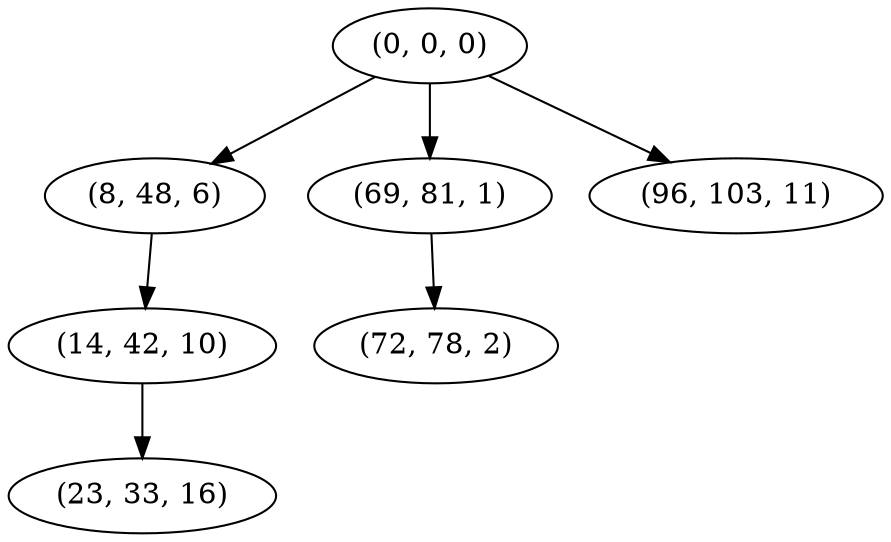 digraph tree {
    "(0, 0, 0)";
    "(8, 48, 6)";
    "(14, 42, 10)";
    "(23, 33, 16)";
    "(69, 81, 1)";
    "(72, 78, 2)";
    "(96, 103, 11)";
    "(0, 0, 0)" -> "(8, 48, 6)";
    "(0, 0, 0)" -> "(69, 81, 1)";
    "(0, 0, 0)" -> "(96, 103, 11)";
    "(8, 48, 6)" -> "(14, 42, 10)";
    "(14, 42, 10)" -> "(23, 33, 16)";
    "(69, 81, 1)" -> "(72, 78, 2)";
}

